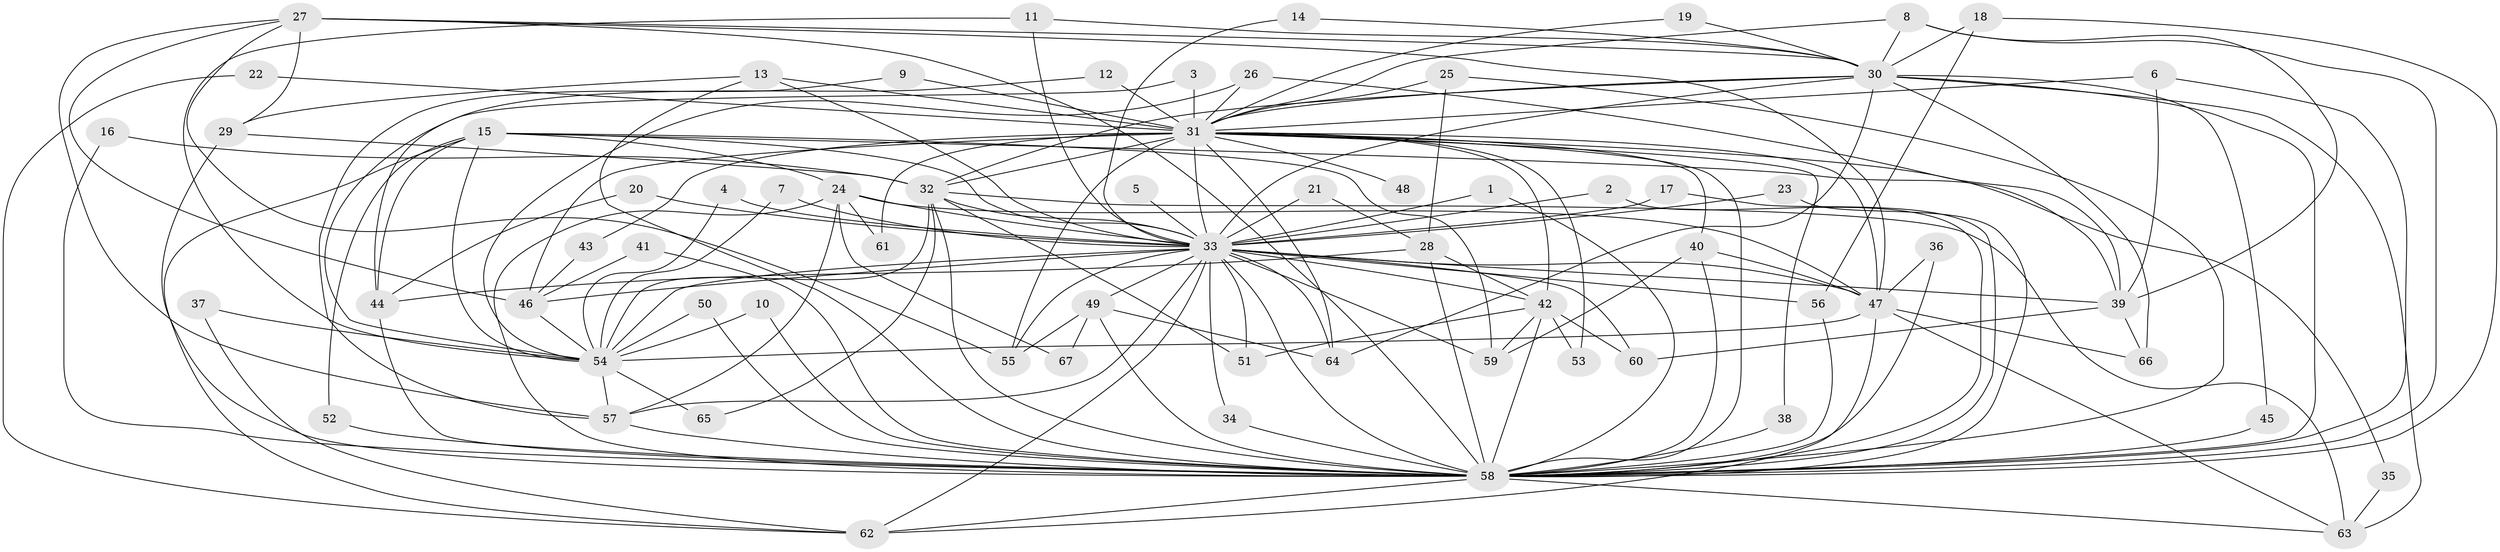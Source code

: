 // original degree distribution, {27: 0.014925373134328358, 25: 0.007462686567164179, 11: 0.007462686567164179, 26: 0.007462686567164179, 24: 0.007462686567164179, 29: 0.007462686567164179, 20: 0.007462686567164179, 18: 0.007462686567164179, 15: 0.007462686567164179, 5: 0.04477611940298507, 13: 0.007462686567164179, 7: 0.03731343283582089, 2: 0.5895522388059702, 3: 0.11940298507462686, 4: 0.09701492537313433, 6: 0.014925373134328358, 8: 0.014925373134328358}
// Generated by graph-tools (version 1.1) at 2025/49/03/09/25 03:49:42]
// undirected, 67 vertices, 167 edges
graph export_dot {
graph [start="1"]
  node [color=gray90,style=filled];
  1;
  2;
  3;
  4;
  5;
  6;
  7;
  8;
  9;
  10;
  11;
  12;
  13;
  14;
  15;
  16;
  17;
  18;
  19;
  20;
  21;
  22;
  23;
  24;
  25;
  26;
  27;
  28;
  29;
  30;
  31;
  32;
  33;
  34;
  35;
  36;
  37;
  38;
  39;
  40;
  41;
  42;
  43;
  44;
  45;
  46;
  47;
  48;
  49;
  50;
  51;
  52;
  53;
  54;
  55;
  56;
  57;
  58;
  59;
  60;
  61;
  62;
  63;
  64;
  65;
  66;
  67;
  1 -- 33 [weight=1.0];
  1 -- 58 [weight=1.0];
  2 -- 33 [weight=1.0];
  2 -- 58 [weight=1.0];
  3 -- 31 [weight=1.0];
  3 -- 54 [weight=1.0];
  4 -- 33 [weight=1.0];
  4 -- 54 [weight=1.0];
  5 -- 33 [weight=1.0];
  6 -- 31 [weight=2.0];
  6 -- 39 [weight=1.0];
  6 -- 58 [weight=1.0];
  7 -- 33 [weight=1.0];
  7 -- 54 [weight=1.0];
  8 -- 30 [weight=1.0];
  8 -- 31 [weight=1.0];
  8 -- 39 [weight=1.0];
  8 -- 58 [weight=1.0];
  9 -- 31 [weight=1.0];
  9 -- 57 [weight=1.0];
  10 -- 54 [weight=1.0];
  10 -- 58 [weight=1.0];
  11 -- 30 [weight=1.0];
  11 -- 33 [weight=1.0];
  11 -- 54 [weight=1.0];
  12 -- 31 [weight=1.0];
  12 -- 44 [weight=1.0];
  13 -- 29 [weight=1.0];
  13 -- 31 [weight=1.0];
  13 -- 33 [weight=1.0];
  13 -- 58 [weight=1.0];
  14 -- 30 [weight=1.0];
  14 -- 33 [weight=1.0];
  15 -- 24 [weight=1.0];
  15 -- 33 [weight=1.0];
  15 -- 39 [weight=1.0];
  15 -- 44 [weight=1.0];
  15 -- 52 [weight=1.0];
  15 -- 54 [weight=1.0];
  15 -- 59 [weight=1.0];
  15 -- 62 [weight=1.0];
  16 -- 32 [weight=1.0];
  16 -- 58 [weight=1.0];
  17 -- 33 [weight=1.0];
  17 -- 58 [weight=1.0];
  18 -- 30 [weight=1.0];
  18 -- 56 [weight=1.0];
  18 -- 58 [weight=1.0];
  19 -- 30 [weight=1.0];
  19 -- 31 [weight=1.0];
  20 -- 33 [weight=1.0];
  20 -- 44 [weight=1.0];
  21 -- 28 [weight=1.0];
  21 -- 33 [weight=1.0];
  22 -- 31 [weight=1.0];
  22 -- 62 [weight=1.0];
  23 -- 33 [weight=1.0];
  23 -- 58 [weight=1.0];
  24 -- 33 [weight=1.0];
  24 -- 47 [weight=1.0];
  24 -- 57 [weight=1.0];
  24 -- 58 [weight=2.0];
  24 -- 61 [weight=1.0];
  24 -- 67 [weight=1.0];
  25 -- 28 [weight=1.0];
  25 -- 31 [weight=1.0];
  25 -- 58 [weight=1.0];
  26 -- 31 [weight=2.0];
  26 -- 39 [weight=1.0];
  26 -- 54 [weight=1.0];
  27 -- 29 [weight=1.0];
  27 -- 30 [weight=1.0];
  27 -- 46 [weight=1.0];
  27 -- 47 [weight=1.0];
  27 -- 55 [weight=1.0];
  27 -- 57 [weight=1.0];
  27 -- 58 [weight=1.0];
  28 -- 42 [weight=1.0];
  28 -- 44 [weight=1.0];
  28 -- 58 [weight=2.0];
  29 -- 32 [weight=1.0];
  29 -- 58 [weight=2.0];
  30 -- 31 [weight=4.0];
  30 -- 32 [weight=2.0];
  30 -- 33 [weight=4.0];
  30 -- 45 [weight=1.0];
  30 -- 58 [weight=7.0];
  30 -- 63 [weight=1.0];
  30 -- 64 [weight=1.0];
  30 -- 66 [weight=1.0];
  31 -- 32 [weight=2.0];
  31 -- 33 [weight=4.0];
  31 -- 35 [weight=1.0];
  31 -- 38 [weight=1.0];
  31 -- 40 [weight=2.0];
  31 -- 42 [weight=1.0];
  31 -- 43 [weight=1.0];
  31 -- 46 [weight=2.0];
  31 -- 47 [weight=1.0];
  31 -- 48 [weight=2.0];
  31 -- 53 [weight=1.0];
  31 -- 55 [weight=1.0];
  31 -- 58 [weight=6.0];
  31 -- 61 [weight=1.0];
  31 -- 64 [weight=1.0];
  32 -- 33 [weight=2.0];
  32 -- 51 [weight=1.0];
  32 -- 54 [weight=1.0];
  32 -- 58 [weight=3.0];
  32 -- 63 [weight=1.0];
  32 -- 65 [weight=1.0];
  33 -- 34 [weight=1.0];
  33 -- 39 [weight=1.0];
  33 -- 42 [weight=2.0];
  33 -- 46 [weight=1.0];
  33 -- 47 [weight=1.0];
  33 -- 49 [weight=1.0];
  33 -- 51 [weight=1.0];
  33 -- 54 [weight=1.0];
  33 -- 55 [weight=2.0];
  33 -- 56 [weight=2.0];
  33 -- 57 [weight=1.0];
  33 -- 58 [weight=6.0];
  33 -- 59 [weight=1.0];
  33 -- 60 [weight=1.0];
  33 -- 62 [weight=2.0];
  33 -- 64 [weight=2.0];
  34 -- 58 [weight=1.0];
  35 -- 63 [weight=1.0];
  36 -- 47 [weight=1.0];
  36 -- 58 [weight=2.0];
  37 -- 54 [weight=1.0];
  37 -- 62 [weight=1.0];
  38 -- 58 [weight=1.0];
  39 -- 60 [weight=1.0];
  39 -- 66 [weight=1.0];
  40 -- 47 [weight=1.0];
  40 -- 58 [weight=3.0];
  40 -- 59 [weight=1.0];
  41 -- 46 [weight=1.0];
  41 -- 58 [weight=1.0];
  42 -- 51 [weight=1.0];
  42 -- 53 [weight=1.0];
  42 -- 58 [weight=1.0];
  42 -- 59 [weight=1.0];
  42 -- 60 [weight=1.0];
  43 -- 46 [weight=1.0];
  44 -- 58 [weight=3.0];
  45 -- 58 [weight=1.0];
  46 -- 54 [weight=1.0];
  47 -- 54 [weight=1.0];
  47 -- 62 [weight=1.0];
  47 -- 63 [weight=1.0];
  47 -- 66 [weight=1.0];
  49 -- 55 [weight=1.0];
  49 -- 58 [weight=3.0];
  49 -- 64 [weight=1.0];
  49 -- 67 [weight=1.0];
  50 -- 54 [weight=1.0];
  50 -- 58 [weight=1.0];
  52 -- 58 [weight=1.0];
  54 -- 57 [weight=1.0];
  54 -- 65 [weight=1.0];
  56 -- 58 [weight=1.0];
  57 -- 58 [weight=1.0];
  58 -- 62 [weight=1.0];
  58 -- 63 [weight=1.0];
}

